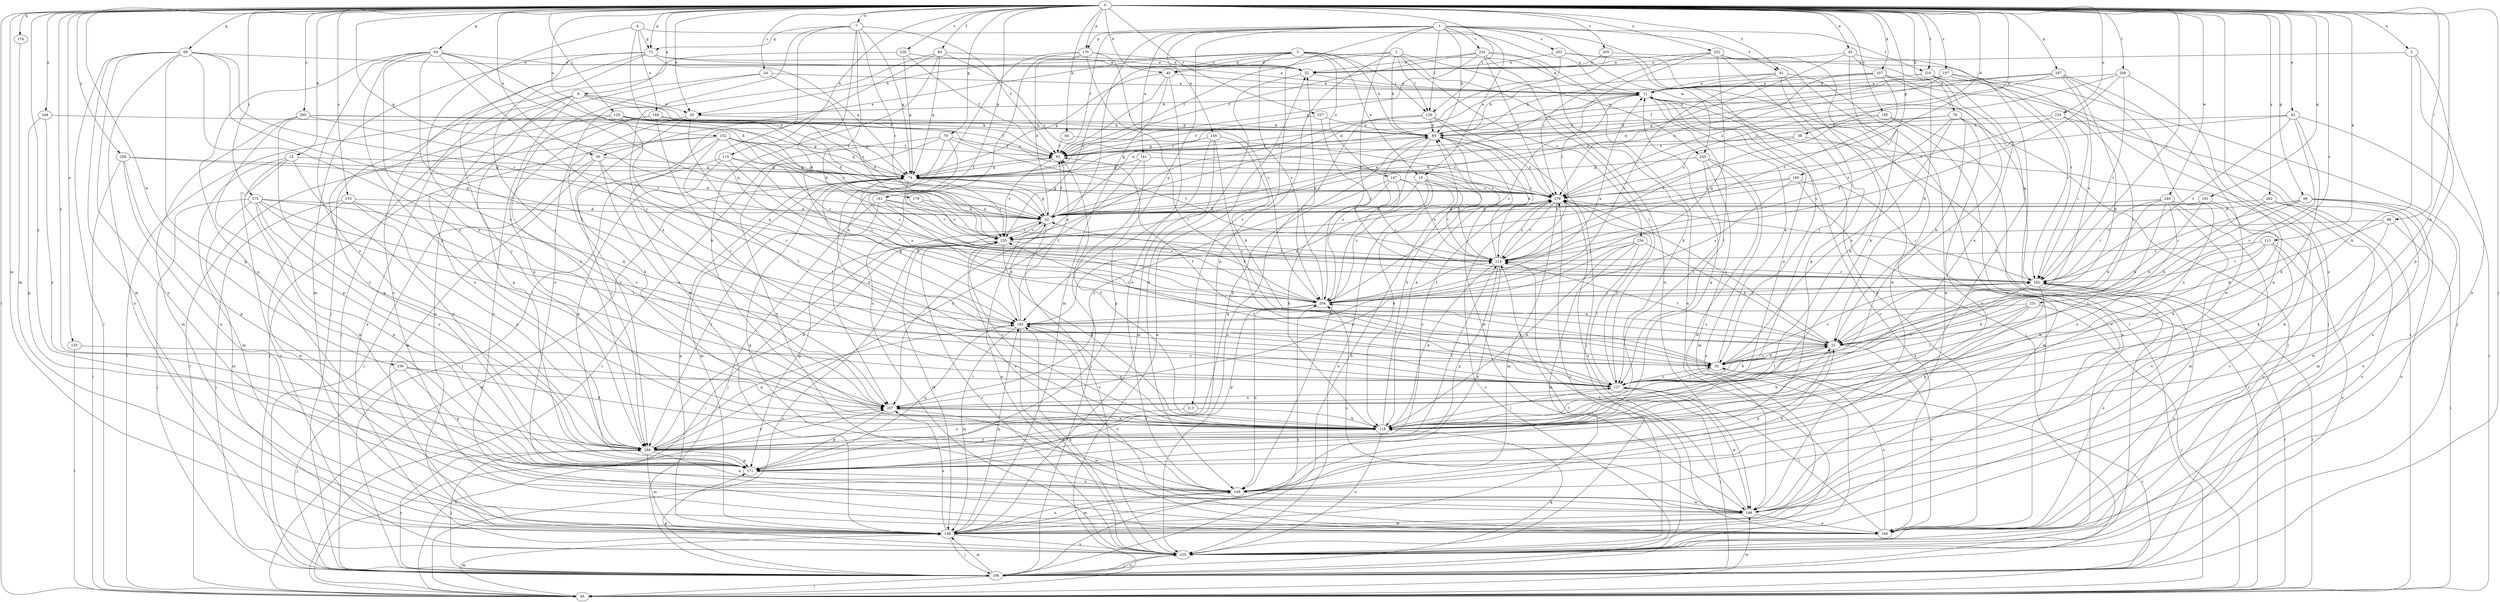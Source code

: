 strict digraph  {
0;
1;
2;
3;
4;
5;
7;
8;
10;
11;
15;
20;
21;
24;
32;
38;
40;
42;
43;
45;
50;
52;
60;
61;
63;
64;
66;
68;
70;
73;
74;
76;
84;
85;
88;
95;
106;
107;
113;
115;
118;
120;
126;
127;
138;
141;
145;
147;
148;
149;
152;
153;
155;
160;
161;
167;
169;
170;
171;
174;
179;
181;
182;
192;
195;
197;
203;
204;
205;
208;
210;
213;
214;
224;
225;
226;
227;
231;
232;
234;
235;
236;
240;
245;
246;
248;
252;
257;
259;
260;
262;
268;
275;
279;
0 -> 5  [label=a];
0 -> 7  [label=a];
0 -> 8  [label=a];
0 -> 15  [label=b];
0 -> 20  [label=b];
0 -> 24  [label=c];
0 -> 38  [label=d];
0 -> 40  [label=d];
0 -> 43  [label=e];
0 -> 45  [label=e];
0 -> 50  [label=e];
0 -> 60  [label=f];
0 -> 61  [label=f];
0 -> 64  [label=g];
0 -> 66  [label=g];
0 -> 68  [label=g];
0 -> 70  [label=g];
0 -> 73  [label=g];
0 -> 76  [label=h];
0 -> 84  [label=h];
0 -> 88  [label=i];
0 -> 95  [label=i];
0 -> 106  [label=j];
0 -> 107  [label=k];
0 -> 113  [label=k];
0 -> 115  [label=k];
0 -> 118  [label=k];
0 -> 120  [label=l];
0 -> 126  [label=l];
0 -> 138  [label=m];
0 -> 152  [label=o];
0 -> 153  [label=o];
0 -> 155  [label=o];
0 -> 160  [label=o];
0 -> 161  [label=p];
0 -> 167  [label=p];
0 -> 169  [label=p];
0 -> 170  [label=p];
0 -> 174  [label=q];
0 -> 179  [label=q];
0 -> 181  [label=q];
0 -> 192  [label=r];
0 -> 195  [label=s];
0 -> 197  [label=s];
0 -> 205  [label=t];
0 -> 208  [label=t];
0 -> 210  [label=t];
0 -> 224  [label=u];
0 -> 226  [label=v];
0 -> 227  [label=v];
0 -> 231  [label=v];
0 -> 236  [label=w];
0 -> 240  [label=w];
0 -> 248  [label=x];
0 -> 252  [label=x];
0 -> 257  [label=x];
0 -> 259  [label=y];
0 -> 260  [label=y];
0 -> 262  [label=y];
0 -> 268  [label=y];
0 -> 275  [label=z];
0 -> 279  [label=z];
1 -> 10  [label=a];
1 -> 32  [label=c];
1 -> 61  [label=f];
1 -> 63  [label=f];
1 -> 85  [label=h];
1 -> 126  [label=l];
1 -> 141  [label=n];
1 -> 145  [label=n];
1 -> 170  [label=p];
1 -> 182  [label=q];
1 -> 203  [label=s];
1 -> 204  [label=s];
1 -> 210  [label=t];
1 -> 213  [label=t];
1 -> 232  [label=v];
1 -> 245  [label=w];
1 -> 257  [label=x];
2 -> 40  [label=d];
2 -> 63  [label=f];
2 -> 85  [label=h];
2 -> 126  [label=l];
2 -> 171  [label=p];
2 -> 234  [label=v];
2 -> 245  [label=w];
2 -> 246  [label=w];
3 -> 10  [label=a];
3 -> 11  [label=a];
3 -> 20  [label=b];
3 -> 40  [label=d];
3 -> 50  [label=e];
3 -> 85  [label=h];
3 -> 126  [label=l];
3 -> 147  [label=n];
3 -> 204  [label=s];
3 -> 235  [label=v];
4 -> 11  [label=a];
4 -> 42  [label=d];
4 -> 73  [label=g];
4 -> 148  [label=n];
4 -> 257  [label=x];
5 -> 52  [label=e];
5 -> 118  [label=k];
5 -> 160  [label=o];
5 -> 171  [label=p];
7 -> 63  [label=f];
7 -> 73  [label=g];
7 -> 74  [label=g];
7 -> 160  [label=o];
7 -> 182  [label=q];
7 -> 204  [label=s];
7 -> 214  [label=t];
7 -> 235  [label=v];
8 -> 20  [label=b];
8 -> 63  [label=f];
8 -> 106  [label=j];
8 -> 160  [label=o];
8 -> 171  [label=p];
8 -> 225  [label=u];
8 -> 279  [label=z];
10 -> 118  [label=k];
10 -> 182  [label=q];
10 -> 204  [label=s];
10 -> 214  [label=t];
10 -> 225  [label=u];
10 -> 279  [label=z];
11 -> 20  [label=b];
11 -> 106  [label=j];
11 -> 127  [label=l];
11 -> 160  [label=o];
11 -> 204  [label=s];
15 -> 74  [label=g];
15 -> 138  [label=m];
15 -> 171  [label=p];
15 -> 225  [label=u];
15 -> 246  [label=w];
20 -> 85  [label=h];
20 -> 118  [label=k];
20 -> 182  [label=q];
20 -> 268  [label=y];
21 -> 32  [label=c];
21 -> 127  [label=l];
21 -> 149  [label=n];
21 -> 160  [label=o];
21 -> 204  [label=s];
21 -> 214  [label=t];
21 -> 279  [label=z];
24 -> 11  [label=a];
24 -> 225  [label=u];
24 -> 235  [label=v];
24 -> 268  [label=y];
32 -> 11  [label=a];
32 -> 21  [label=b];
32 -> 63  [label=f];
32 -> 127  [label=l];
38 -> 63  [label=f];
38 -> 246  [label=w];
38 -> 279  [label=z];
40 -> 11  [label=a];
40 -> 63  [label=f];
40 -> 74  [label=g];
40 -> 138  [label=m];
40 -> 149  [label=n];
42 -> 11  [label=a];
42 -> 63  [label=f];
42 -> 74  [label=g];
42 -> 95  [label=i];
42 -> 160  [label=o];
42 -> 225  [label=u];
42 -> 235  [label=v];
42 -> 279  [label=z];
43 -> 32  [label=c];
43 -> 85  [label=h];
43 -> 95  [label=i];
43 -> 118  [label=k];
43 -> 192  [label=r];
43 -> 279  [label=z];
45 -> 21  [label=b];
45 -> 42  [label=d];
45 -> 52  [label=e];
45 -> 106  [label=j];
45 -> 118  [label=k];
50 -> 74  [label=g];
50 -> 106  [label=j];
50 -> 127  [label=l];
50 -> 138  [label=m];
50 -> 257  [label=x];
52 -> 11  [label=a];
52 -> 149  [label=n];
60 -> 52  [label=e];
60 -> 74  [label=g];
60 -> 118  [label=k];
60 -> 138  [label=m];
60 -> 257  [label=x];
60 -> 279  [label=z];
61 -> 11  [label=a];
61 -> 85  [label=h];
61 -> 118  [label=k];
61 -> 127  [label=l];
61 -> 204  [label=s];
61 -> 246  [label=w];
63 -> 74  [label=g];
63 -> 235  [label=v];
64 -> 32  [label=c];
64 -> 42  [label=d];
64 -> 52  [label=e];
64 -> 118  [label=k];
64 -> 127  [label=l];
64 -> 149  [label=n];
64 -> 235  [label=v];
64 -> 257  [label=x];
64 -> 268  [label=y];
66 -> 21  [label=b];
66 -> 42  [label=d];
66 -> 160  [label=o];
66 -> 192  [label=r];
66 -> 225  [label=u];
66 -> 246  [label=w];
68 -> 52  [label=e];
68 -> 95  [label=i];
68 -> 138  [label=m];
68 -> 160  [label=o];
68 -> 171  [label=p];
68 -> 182  [label=q];
68 -> 192  [label=r];
68 -> 225  [label=u];
68 -> 257  [label=x];
70 -> 63  [label=f];
70 -> 95  [label=i];
70 -> 118  [label=k];
70 -> 149  [label=n];
70 -> 204  [label=s];
70 -> 214  [label=t];
73 -> 11  [label=a];
73 -> 52  [label=e];
73 -> 74  [label=g];
73 -> 138  [label=m];
73 -> 160  [label=o];
73 -> 257  [label=x];
73 -> 268  [label=y];
74 -> 63  [label=f];
74 -> 138  [label=m];
74 -> 182  [label=q];
74 -> 204  [label=s];
74 -> 214  [label=t];
74 -> 235  [label=v];
74 -> 279  [label=z];
76 -> 21  [label=b];
76 -> 32  [label=c];
76 -> 42  [label=d];
76 -> 85  [label=h];
76 -> 106  [label=j];
76 -> 149  [label=n];
76 -> 214  [label=t];
84 -> 63  [label=f];
84 -> 279  [label=z];
85 -> 63  [label=f];
85 -> 74  [label=g];
85 -> 118  [label=k];
85 -> 149  [label=n];
85 -> 204  [label=s];
85 -> 246  [label=w];
85 -> 279  [label=z];
88 -> 21  [label=b];
88 -> 95  [label=i];
88 -> 118  [label=k];
88 -> 235  [label=v];
95 -> 32  [label=c];
95 -> 52  [label=e];
95 -> 74  [label=g];
95 -> 138  [label=m];
95 -> 192  [label=r];
95 -> 235  [label=v];
95 -> 246  [label=w];
95 -> 257  [label=x];
106 -> 85  [label=h];
106 -> 95  [label=i];
106 -> 118  [label=k];
106 -> 138  [label=m];
106 -> 171  [label=p];
106 -> 204  [label=s];
106 -> 225  [label=u];
106 -> 268  [label=y];
106 -> 279  [label=z];
107 -> 11  [label=a];
107 -> 42  [label=d];
107 -> 85  [label=h];
107 -> 106  [label=j];
107 -> 127  [label=l];
107 -> 214  [label=t];
113 -> 118  [label=k];
113 -> 149  [label=n];
113 -> 192  [label=r];
113 -> 214  [label=t];
113 -> 225  [label=u];
115 -> 21  [label=b];
115 -> 74  [label=g];
115 -> 106  [label=j];
115 -> 171  [label=p];
115 -> 204  [label=s];
118 -> 11  [label=a];
118 -> 21  [label=b];
118 -> 63  [label=f];
118 -> 85  [label=h];
118 -> 127  [label=l];
118 -> 182  [label=q];
118 -> 225  [label=u];
118 -> 235  [label=v];
118 -> 257  [label=x];
118 -> 268  [label=y];
120 -> 32  [label=c];
120 -> 42  [label=d];
120 -> 74  [label=g];
120 -> 85  [label=h];
120 -> 95  [label=i];
120 -> 171  [label=p];
120 -> 235  [label=v];
126 -> 74  [label=g];
126 -> 85  [label=h];
126 -> 106  [label=j];
126 -> 214  [label=t];
126 -> 225  [label=u];
127 -> 21  [label=b];
127 -> 32  [label=c];
127 -> 106  [label=j];
127 -> 235  [label=v];
127 -> 246  [label=w];
127 -> 257  [label=x];
127 -> 279  [label=z];
138 -> 74  [label=g];
138 -> 106  [label=j];
138 -> 149  [label=n];
138 -> 182  [label=q];
138 -> 225  [label=u];
138 -> 257  [label=x];
141 -> 74  [label=g];
141 -> 106  [label=j];
141 -> 214  [label=t];
141 -> 268  [label=y];
145 -> 21  [label=b];
145 -> 32  [label=c];
145 -> 63  [label=f];
145 -> 138  [label=m];
145 -> 171  [label=p];
147 -> 118  [label=k];
147 -> 192  [label=r];
147 -> 214  [label=t];
147 -> 257  [label=x];
147 -> 279  [label=z];
148 -> 42  [label=d];
148 -> 63  [label=f];
148 -> 85  [label=h];
148 -> 118  [label=k];
148 -> 127  [label=l];
148 -> 268  [label=y];
149 -> 21  [label=b];
149 -> 138  [label=m];
149 -> 235  [label=v];
149 -> 246  [label=w];
152 -> 42  [label=d];
152 -> 63  [label=f];
152 -> 74  [label=g];
152 -> 95  [label=i];
152 -> 106  [label=j];
152 -> 127  [label=l];
152 -> 192  [label=r];
152 -> 268  [label=y];
152 -> 279  [label=z];
153 -> 42  [label=d];
153 -> 106  [label=j];
153 -> 127  [label=l];
153 -> 246  [label=w];
153 -> 268  [label=y];
155 -> 32  [label=c];
155 -> 95  [label=i];
160 -> 32  [label=c];
160 -> 127  [label=l];
160 -> 214  [label=t];
161 -> 32  [label=c];
161 -> 42  [label=d];
161 -> 106  [label=j];
161 -> 204  [label=s];
161 -> 214  [label=t];
161 -> 268  [label=y];
167 -> 11  [label=a];
167 -> 21  [label=b];
167 -> 63  [label=f];
167 -> 149  [label=n];
167 -> 204  [label=s];
167 -> 246  [label=w];
167 -> 279  [label=z];
169 -> 95  [label=i];
169 -> 204  [label=s];
169 -> 235  [label=v];
169 -> 246  [label=w];
169 -> 279  [label=z];
170 -> 42  [label=d];
170 -> 52  [label=e];
170 -> 127  [label=l];
170 -> 204  [label=s];
170 -> 225  [label=u];
170 -> 257  [label=x];
171 -> 11  [label=a];
171 -> 149  [label=n];
171 -> 182  [label=q];
174 -> 138  [label=m];
179 -> 42  [label=d];
179 -> 235  [label=v];
181 -> 21  [label=b];
181 -> 42  [label=d];
181 -> 118  [label=k];
182 -> 21  [label=b];
182 -> 42  [label=d];
182 -> 63  [label=f];
182 -> 138  [label=m];
182 -> 160  [label=o];
182 -> 225  [label=u];
192 -> 11  [label=a];
192 -> 32  [label=c];
192 -> 95  [label=i];
192 -> 127  [label=l];
192 -> 160  [label=o];
192 -> 171  [label=p];
192 -> 204  [label=s];
195 -> 85  [label=h];
195 -> 160  [label=o];
195 -> 214  [label=t];
195 -> 225  [label=u];
197 -> 11  [label=a];
197 -> 32  [label=c];
197 -> 74  [label=g];
197 -> 85  [label=h];
197 -> 106  [label=j];
197 -> 192  [label=r];
197 -> 279  [label=z];
203 -> 52  [label=e];
203 -> 95  [label=i];
203 -> 160  [label=o];
203 -> 235  [label=v];
204 -> 11  [label=a];
204 -> 42  [label=d];
204 -> 52  [label=e];
204 -> 149  [label=n];
204 -> 171  [label=p];
204 -> 182  [label=q];
204 -> 192  [label=r];
204 -> 214  [label=t];
205 -> 42  [label=d];
205 -> 52  [label=e];
205 -> 192  [label=r];
208 -> 11  [label=a];
208 -> 149  [label=n];
208 -> 192  [label=r];
208 -> 214  [label=t];
208 -> 279  [label=z];
210 -> 11  [label=a];
210 -> 95  [label=i];
210 -> 118  [label=k];
210 -> 257  [label=x];
213 -> 118  [label=k];
213 -> 268  [label=y];
214 -> 85  [label=h];
214 -> 118  [label=k];
214 -> 149  [label=n];
214 -> 171  [label=p];
214 -> 192  [label=r];
214 -> 279  [label=z];
224 -> 85  [label=h];
224 -> 192  [label=r];
224 -> 225  [label=u];
224 -> 235  [label=v];
225 -> 106  [label=j];
225 -> 182  [label=q];
225 -> 192  [label=r];
225 -> 214  [label=t];
225 -> 235  [label=v];
225 -> 279  [label=z];
226 -> 52  [label=e];
226 -> 63  [label=f];
226 -> 74  [label=g];
226 -> 106  [label=j];
227 -> 63  [label=f];
227 -> 85  [label=h];
227 -> 192  [label=r];
231 -> 21  [label=b];
231 -> 95  [label=i];
231 -> 127  [label=l];
231 -> 182  [label=q];
231 -> 257  [label=x];
232 -> 52  [label=e];
232 -> 63  [label=f];
232 -> 74  [label=g];
232 -> 118  [label=k];
232 -> 127  [label=l];
232 -> 225  [label=u];
232 -> 279  [label=z];
234 -> 21  [label=b];
234 -> 118  [label=k];
234 -> 127  [label=l];
234 -> 138  [label=m];
234 -> 214  [label=t];
234 -> 257  [label=x];
235 -> 11  [label=a];
235 -> 118  [label=k];
235 -> 138  [label=m];
235 -> 171  [label=p];
235 -> 214  [label=t];
236 -> 106  [label=j];
236 -> 118  [label=k];
236 -> 127  [label=l];
236 -> 171  [label=p];
240 -> 21  [label=b];
240 -> 42  [label=d];
240 -> 138  [label=m];
240 -> 160  [label=o];
240 -> 192  [label=r];
240 -> 225  [label=u];
240 -> 257  [label=x];
240 -> 268  [label=y];
245 -> 74  [label=g];
245 -> 127  [label=l];
245 -> 138  [label=m];
245 -> 225  [label=u];
245 -> 246  [label=w];
246 -> 74  [label=g];
246 -> 138  [label=m];
246 -> 160  [label=o];
246 -> 204  [label=s];
246 -> 279  [label=z];
248 -> 85  [label=h];
248 -> 171  [label=p];
248 -> 268  [label=y];
252 -> 52  [label=e];
252 -> 138  [label=m];
252 -> 171  [label=p];
252 -> 182  [label=q];
252 -> 214  [label=t];
252 -> 246  [label=w];
252 -> 279  [label=z];
257 -> 118  [label=k];
257 -> 171  [label=p];
257 -> 246  [label=w];
259 -> 42  [label=d];
259 -> 74  [label=g];
259 -> 95  [label=i];
259 -> 149  [label=n];
259 -> 171  [label=p];
260 -> 74  [label=g];
260 -> 85  [label=h];
260 -> 138  [label=m];
260 -> 171  [label=p];
260 -> 214  [label=t];
260 -> 268  [label=y];
262 -> 21  [label=b];
262 -> 42  [label=d];
262 -> 138  [label=m];
262 -> 225  [label=u];
268 -> 42  [label=d];
268 -> 85  [label=h];
268 -> 106  [label=j];
268 -> 138  [label=m];
268 -> 149  [label=n];
268 -> 171  [label=p];
268 -> 182  [label=q];
268 -> 214  [label=t];
268 -> 257  [label=x];
268 -> 279  [label=z];
275 -> 32  [label=c];
275 -> 42  [label=d];
275 -> 106  [label=j];
275 -> 127  [label=l];
275 -> 138  [label=m];
275 -> 171  [label=p];
275 -> 182  [label=q];
275 -> 268  [label=y];
279 -> 42  [label=d];
279 -> 74  [label=g];
279 -> 138  [label=m];
279 -> 192  [label=r];
279 -> 214  [label=t];
}
